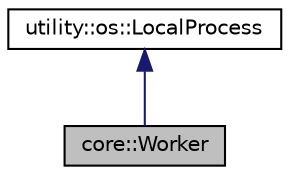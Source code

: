 digraph "core::Worker"
{
 // LATEX_PDF_SIZE
  edge [fontname="Helvetica",fontsize="10",labelfontname="Helvetica",labelfontsize="10"];
  node [fontname="Helvetica",fontsize="10",shape=record];
  Node1 [label="core::Worker",height=0.2,width=0.4,color="black", fillcolor="grey75", style="filled", fontcolor="black",tooltip=" "];
  Node2 -> Node1 [dir="back",color="midnightblue",fontsize="10",style="solid",fontname="Helvetica"];
  Node2 [label="utility::os::LocalProcess",height=0.2,width=0.4,color="black", fillcolor="white", style="filled",URL="$classutility_1_1os_1_1LocalProcess.html",tooltip="A process class which supports create a local host process and run program, get the related status ab..."];
}
